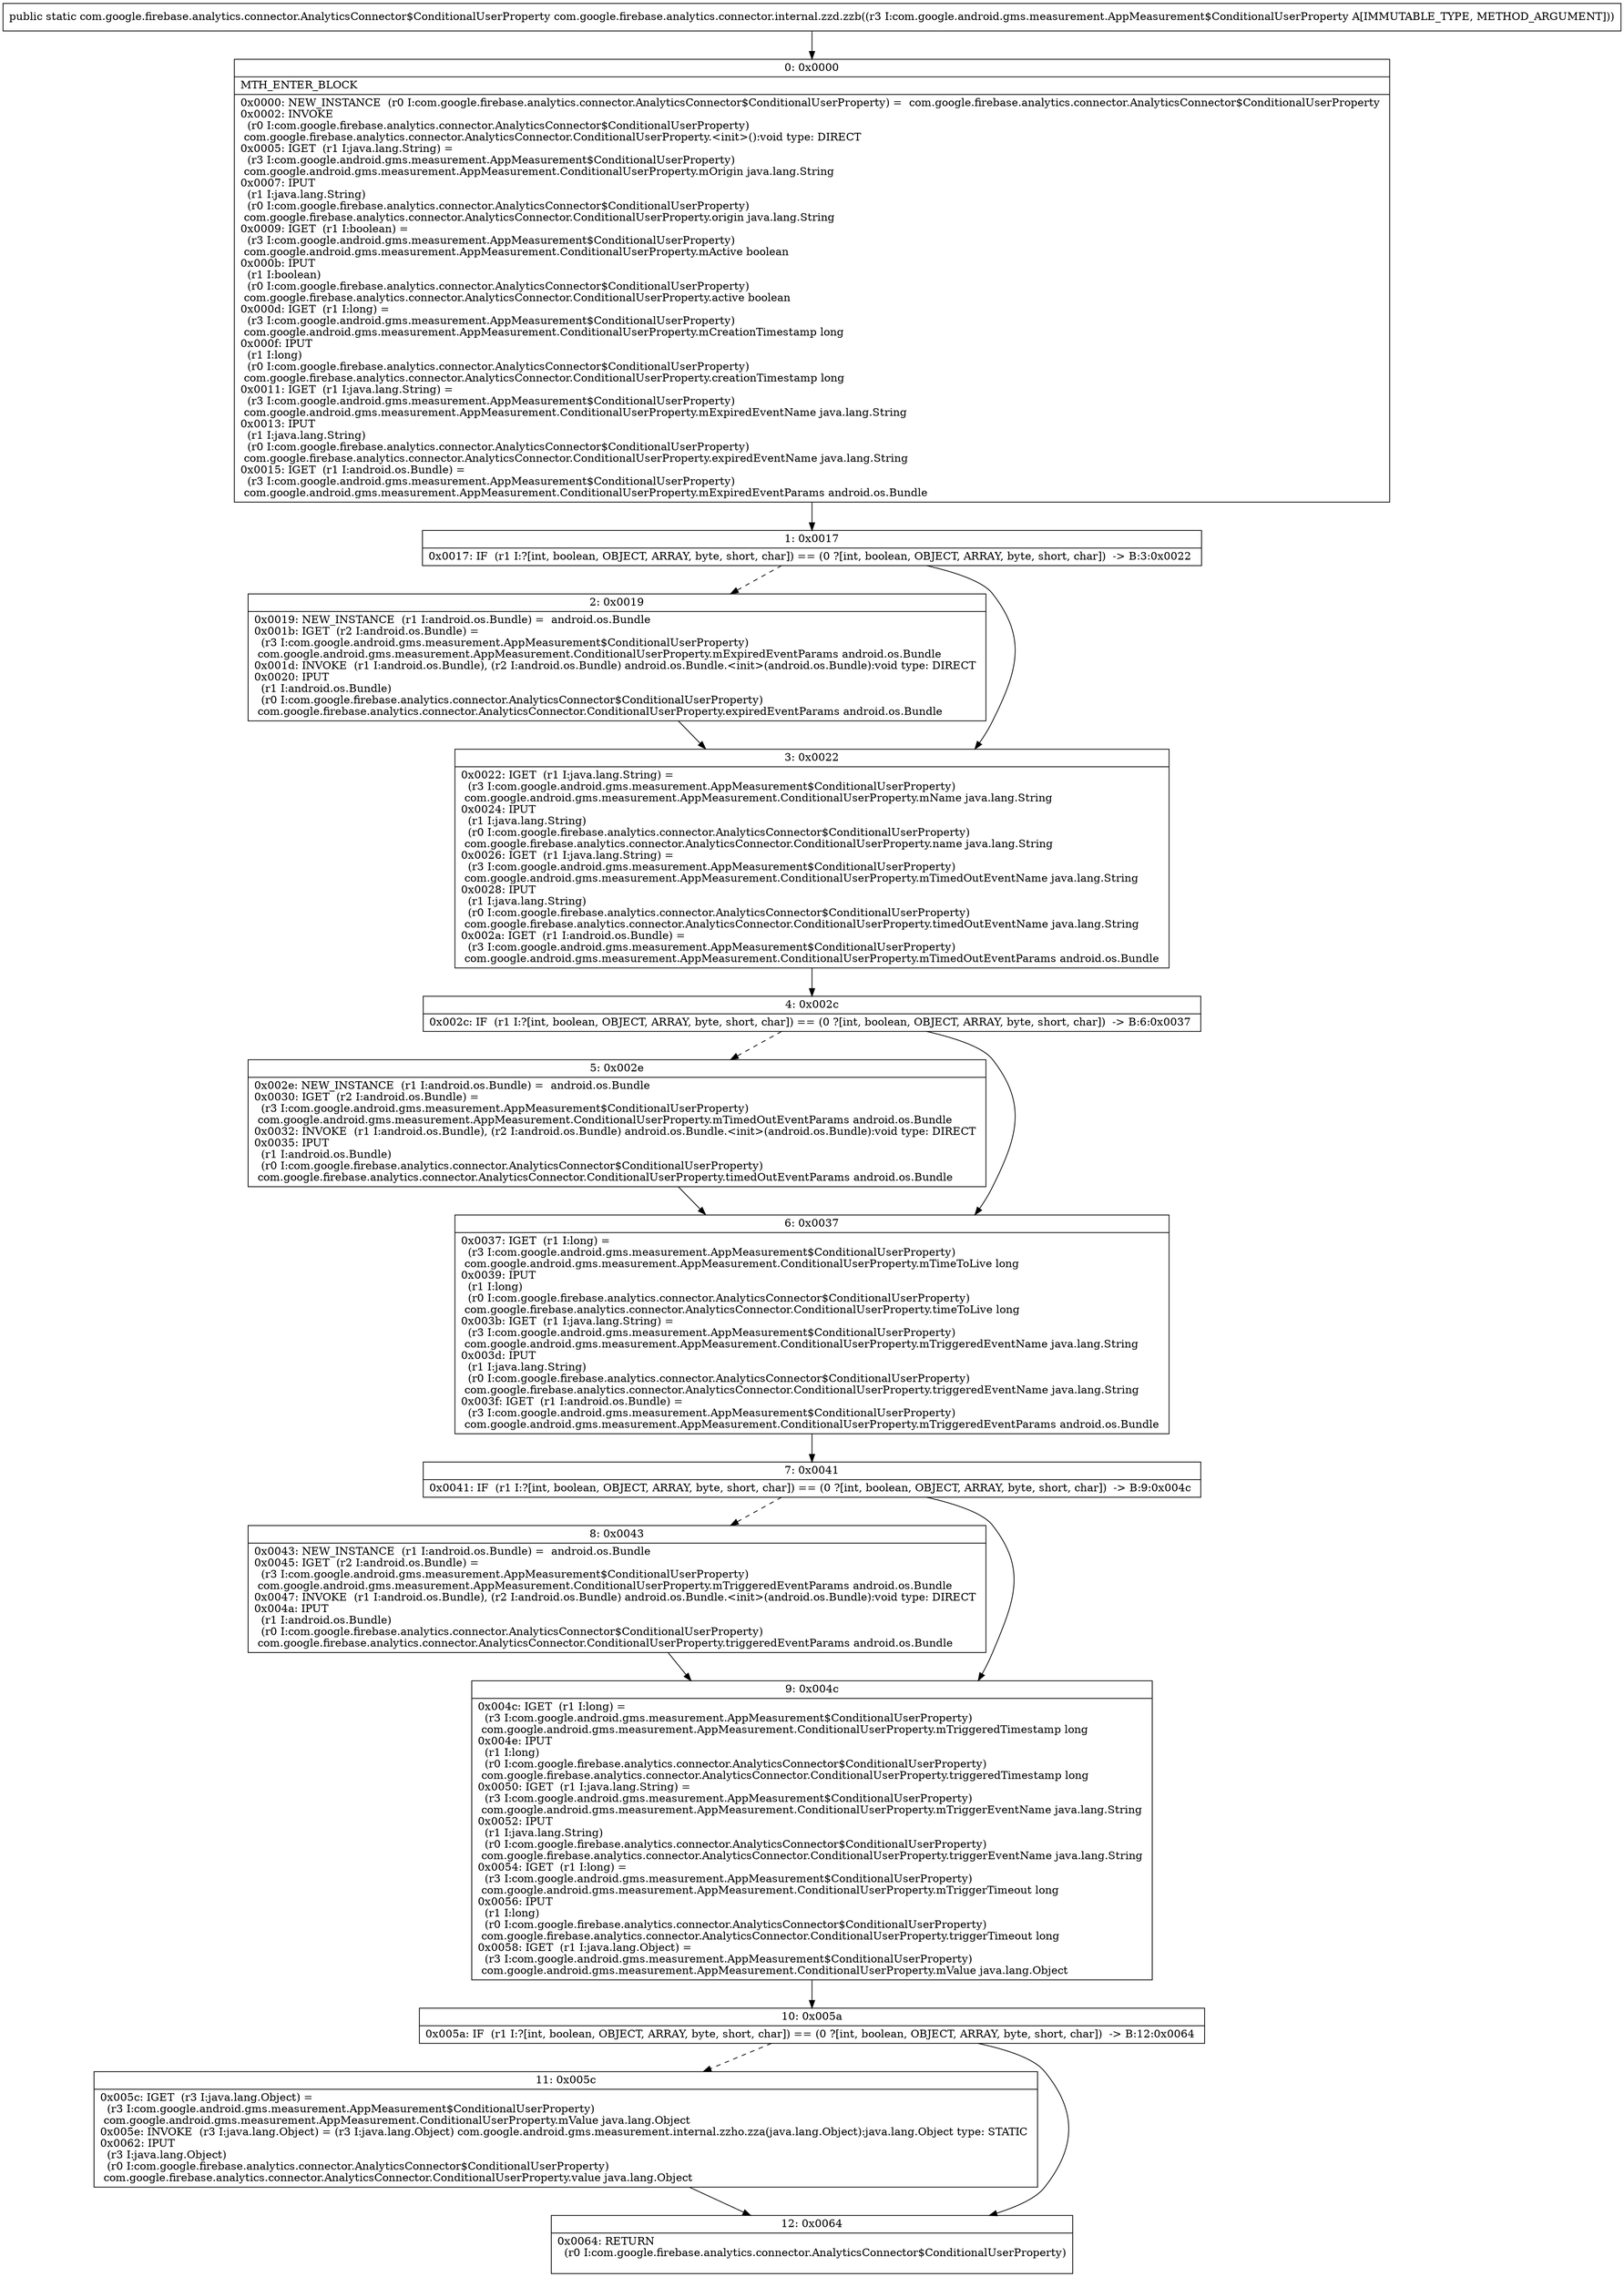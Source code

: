 digraph "CFG forcom.google.firebase.analytics.connector.internal.zzd.zzb(Lcom\/google\/android\/gms\/measurement\/AppMeasurement$ConditionalUserProperty;)Lcom\/google\/firebase\/analytics\/connector\/AnalyticsConnector$ConditionalUserProperty;" {
Node_0 [shape=record,label="{0\:\ 0x0000|MTH_ENTER_BLOCK\l|0x0000: NEW_INSTANCE  (r0 I:com.google.firebase.analytics.connector.AnalyticsConnector$ConditionalUserProperty) =  com.google.firebase.analytics.connector.AnalyticsConnector$ConditionalUserProperty \l0x0002: INVOKE  \l  (r0 I:com.google.firebase.analytics.connector.AnalyticsConnector$ConditionalUserProperty)\l com.google.firebase.analytics.connector.AnalyticsConnector.ConditionalUserProperty.\<init\>():void type: DIRECT \l0x0005: IGET  (r1 I:java.lang.String) = \l  (r3 I:com.google.android.gms.measurement.AppMeasurement$ConditionalUserProperty)\l com.google.android.gms.measurement.AppMeasurement.ConditionalUserProperty.mOrigin java.lang.String \l0x0007: IPUT  \l  (r1 I:java.lang.String)\l  (r0 I:com.google.firebase.analytics.connector.AnalyticsConnector$ConditionalUserProperty)\l com.google.firebase.analytics.connector.AnalyticsConnector.ConditionalUserProperty.origin java.lang.String \l0x0009: IGET  (r1 I:boolean) = \l  (r3 I:com.google.android.gms.measurement.AppMeasurement$ConditionalUserProperty)\l com.google.android.gms.measurement.AppMeasurement.ConditionalUserProperty.mActive boolean \l0x000b: IPUT  \l  (r1 I:boolean)\l  (r0 I:com.google.firebase.analytics.connector.AnalyticsConnector$ConditionalUserProperty)\l com.google.firebase.analytics.connector.AnalyticsConnector.ConditionalUserProperty.active boolean \l0x000d: IGET  (r1 I:long) = \l  (r3 I:com.google.android.gms.measurement.AppMeasurement$ConditionalUserProperty)\l com.google.android.gms.measurement.AppMeasurement.ConditionalUserProperty.mCreationTimestamp long \l0x000f: IPUT  \l  (r1 I:long)\l  (r0 I:com.google.firebase.analytics.connector.AnalyticsConnector$ConditionalUserProperty)\l com.google.firebase.analytics.connector.AnalyticsConnector.ConditionalUserProperty.creationTimestamp long \l0x0011: IGET  (r1 I:java.lang.String) = \l  (r3 I:com.google.android.gms.measurement.AppMeasurement$ConditionalUserProperty)\l com.google.android.gms.measurement.AppMeasurement.ConditionalUserProperty.mExpiredEventName java.lang.String \l0x0013: IPUT  \l  (r1 I:java.lang.String)\l  (r0 I:com.google.firebase.analytics.connector.AnalyticsConnector$ConditionalUserProperty)\l com.google.firebase.analytics.connector.AnalyticsConnector.ConditionalUserProperty.expiredEventName java.lang.String \l0x0015: IGET  (r1 I:android.os.Bundle) = \l  (r3 I:com.google.android.gms.measurement.AppMeasurement$ConditionalUserProperty)\l com.google.android.gms.measurement.AppMeasurement.ConditionalUserProperty.mExpiredEventParams android.os.Bundle \l}"];
Node_1 [shape=record,label="{1\:\ 0x0017|0x0017: IF  (r1 I:?[int, boolean, OBJECT, ARRAY, byte, short, char]) == (0 ?[int, boolean, OBJECT, ARRAY, byte, short, char])  \-\> B:3:0x0022 \l}"];
Node_2 [shape=record,label="{2\:\ 0x0019|0x0019: NEW_INSTANCE  (r1 I:android.os.Bundle) =  android.os.Bundle \l0x001b: IGET  (r2 I:android.os.Bundle) = \l  (r3 I:com.google.android.gms.measurement.AppMeasurement$ConditionalUserProperty)\l com.google.android.gms.measurement.AppMeasurement.ConditionalUserProperty.mExpiredEventParams android.os.Bundle \l0x001d: INVOKE  (r1 I:android.os.Bundle), (r2 I:android.os.Bundle) android.os.Bundle.\<init\>(android.os.Bundle):void type: DIRECT \l0x0020: IPUT  \l  (r1 I:android.os.Bundle)\l  (r0 I:com.google.firebase.analytics.connector.AnalyticsConnector$ConditionalUserProperty)\l com.google.firebase.analytics.connector.AnalyticsConnector.ConditionalUserProperty.expiredEventParams android.os.Bundle \l}"];
Node_3 [shape=record,label="{3\:\ 0x0022|0x0022: IGET  (r1 I:java.lang.String) = \l  (r3 I:com.google.android.gms.measurement.AppMeasurement$ConditionalUserProperty)\l com.google.android.gms.measurement.AppMeasurement.ConditionalUserProperty.mName java.lang.String \l0x0024: IPUT  \l  (r1 I:java.lang.String)\l  (r0 I:com.google.firebase.analytics.connector.AnalyticsConnector$ConditionalUserProperty)\l com.google.firebase.analytics.connector.AnalyticsConnector.ConditionalUserProperty.name java.lang.String \l0x0026: IGET  (r1 I:java.lang.String) = \l  (r3 I:com.google.android.gms.measurement.AppMeasurement$ConditionalUserProperty)\l com.google.android.gms.measurement.AppMeasurement.ConditionalUserProperty.mTimedOutEventName java.lang.String \l0x0028: IPUT  \l  (r1 I:java.lang.String)\l  (r0 I:com.google.firebase.analytics.connector.AnalyticsConnector$ConditionalUserProperty)\l com.google.firebase.analytics.connector.AnalyticsConnector.ConditionalUserProperty.timedOutEventName java.lang.String \l0x002a: IGET  (r1 I:android.os.Bundle) = \l  (r3 I:com.google.android.gms.measurement.AppMeasurement$ConditionalUserProperty)\l com.google.android.gms.measurement.AppMeasurement.ConditionalUserProperty.mTimedOutEventParams android.os.Bundle \l}"];
Node_4 [shape=record,label="{4\:\ 0x002c|0x002c: IF  (r1 I:?[int, boolean, OBJECT, ARRAY, byte, short, char]) == (0 ?[int, boolean, OBJECT, ARRAY, byte, short, char])  \-\> B:6:0x0037 \l}"];
Node_5 [shape=record,label="{5\:\ 0x002e|0x002e: NEW_INSTANCE  (r1 I:android.os.Bundle) =  android.os.Bundle \l0x0030: IGET  (r2 I:android.os.Bundle) = \l  (r3 I:com.google.android.gms.measurement.AppMeasurement$ConditionalUserProperty)\l com.google.android.gms.measurement.AppMeasurement.ConditionalUserProperty.mTimedOutEventParams android.os.Bundle \l0x0032: INVOKE  (r1 I:android.os.Bundle), (r2 I:android.os.Bundle) android.os.Bundle.\<init\>(android.os.Bundle):void type: DIRECT \l0x0035: IPUT  \l  (r1 I:android.os.Bundle)\l  (r0 I:com.google.firebase.analytics.connector.AnalyticsConnector$ConditionalUserProperty)\l com.google.firebase.analytics.connector.AnalyticsConnector.ConditionalUserProperty.timedOutEventParams android.os.Bundle \l}"];
Node_6 [shape=record,label="{6\:\ 0x0037|0x0037: IGET  (r1 I:long) = \l  (r3 I:com.google.android.gms.measurement.AppMeasurement$ConditionalUserProperty)\l com.google.android.gms.measurement.AppMeasurement.ConditionalUserProperty.mTimeToLive long \l0x0039: IPUT  \l  (r1 I:long)\l  (r0 I:com.google.firebase.analytics.connector.AnalyticsConnector$ConditionalUserProperty)\l com.google.firebase.analytics.connector.AnalyticsConnector.ConditionalUserProperty.timeToLive long \l0x003b: IGET  (r1 I:java.lang.String) = \l  (r3 I:com.google.android.gms.measurement.AppMeasurement$ConditionalUserProperty)\l com.google.android.gms.measurement.AppMeasurement.ConditionalUserProperty.mTriggeredEventName java.lang.String \l0x003d: IPUT  \l  (r1 I:java.lang.String)\l  (r0 I:com.google.firebase.analytics.connector.AnalyticsConnector$ConditionalUserProperty)\l com.google.firebase.analytics.connector.AnalyticsConnector.ConditionalUserProperty.triggeredEventName java.lang.String \l0x003f: IGET  (r1 I:android.os.Bundle) = \l  (r3 I:com.google.android.gms.measurement.AppMeasurement$ConditionalUserProperty)\l com.google.android.gms.measurement.AppMeasurement.ConditionalUserProperty.mTriggeredEventParams android.os.Bundle \l}"];
Node_7 [shape=record,label="{7\:\ 0x0041|0x0041: IF  (r1 I:?[int, boolean, OBJECT, ARRAY, byte, short, char]) == (0 ?[int, boolean, OBJECT, ARRAY, byte, short, char])  \-\> B:9:0x004c \l}"];
Node_8 [shape=record,label="{8\:\ 0x0043|0x0043: NEW_INSTANCE  (r1 I:android.os.Bundle) =  android.os.Bundle \l0x0045: IGET  (r2 I:android.os.Bundle) = \l  (r3 I:com.google.android.gms.measurement.AppMeasurement$ConditionalUserProperty)\l com.google.android.gms.measurement.AppMeasurement.ConditionalUserProperty.mTriggeredEventParams android.os.Bundle \l0x0047: INVOKE  (r1 I:android.os.Bundle), (r2 I:android.os.Bundle) android.os.Bundle.\<init\>(android.os.Bundle):void type: DIRECT \l0x004a: IPUT  \l  (r1 I:android.os.Bundle)\l  (r0 I:com.google.firebase.analytics.connector.AnalyticsConnector$ConditionalUserProperty)\l com.google.firebase.analytics.connector.AnalyticsConnector.ConditionalUserProperty.triggeredEventParams android.os.Bundle \l}"];
Node_9 [shape=record,label="{9\:\ 0x004c|0x004c: IGET  (r1 I:long) = \l  (r3 I:com.google.android.gms.measurement.AppMeasurement$ConditionalUserProperty)\l com.google.android.gms.measurement.AppMeasurement.ConditionalUserProperty.mTriggeredTimestamp long \l0x004e: IPUT  \l  (r1 I:long)\l  (r0 I:com.google.firebase.analytics.connector.AnalyticsConnector$ConditionalUserProperty)\l com.google.firebase.analytics.connector.AnalyticsConnector.ConditionalUserProperty.triggeredTimestamp long \l0x0050: IGET  (r1 I:java.lang.String) = \l  (r3 I:com.google.android.gms.measurement.AppMeasurement$ConditionalUserProperty)\l com.google.android.gms.measurement.AppMeasurement.ConditionalUserProperty.mTriggerEventName java.lang.String \l0x0052: IPUT  \l  (r1 I:java.lang.String)\l  (r0 I:com.google.firebase.analytics.connector.AnalyticsConnector$ConditionalUserProperty)\l com.google.firebase.analytics.connector.AnalyticsConnector.ConditionalUserProperty.triggerEventName java.lang.String \l0x0054: IGET  (r1 I:long) = \l  (r3 I:com.google.android.gms.measurement.AppMeasurement$ConditionalUserProperty)\l com.google.android.gms.measurement.AppMeasurement.ConditionalUserProperty.mTriggerTimeout long \l0x0056: IPUT  \l  (r1 I:long)\l  (r0 I:com.google.firebase.analytics.connector.AnalyticsConnector$ConditionalUserProperty)\l com.google.firebase.analytics.connector.AnalyticsConnector.ConditionalUserProperty.triggerTimeout long \l0x0058: IGET  (r1 I:java.lang.Object) = \l  (r3 I:com.google.android.gms.measurement.AppMeasurement$ConditionalUserProperty)\l com.google.android.gms.measurement.AppMeasurement.ConditionalUserProperty.mValue java.lang.Object \l}"];
Node_10 [shape=record,label="{10\:\ 0x005a|0x005a: IF  (r1 I:?[int, boolean, OBJECT, ARRAY, byte, short, char]) == (0 ?[int, boolean, OBJECT, ARRAY, byte, short, char])  \-\> B:12:0x0064 \l}"];
Node_11 [shape=record,label="{11\:\ 0x005c|0x005c: IGET  (r3 I:java.lang.Object) = \l  (r3 I:com.google.android.gms.measurement.AppMeasurement$ConditionalUserProperty)\l com.google.android.gms.measurement.AppMeasurement.ConditionalUserProperty.mValue java.lang.Object \l0x005e: INVOKE  (r3 I:java.lang.Object) = (r3 I:java.lang.Object) com.google.android.gms.measurement.internal.zzho.zza(java.lang.Object):java.lang.Object type: STATIC \l0x0062: IPUT  \l  (r3 I:java.lang.Object)\l  (r0 I:com.google.firebase.analytics.connector.AnalyticsConnector$ConditionalUserProperty)\l com.google.firebase.analytics.connector.AnalyticsConnector.ConditionalUserProperty.value java.lang.Object \l}"];
Node_12 [shape=record,label="{12\:\ 0x0064|0x0064: RETURN  \l  (r0 I:com.google.firebase.analytics.connector.AnalyticsConnector$ConditionalUserProperty)\l \l}"];
MethodNode[shape=record,label="{public static com.google.firebase.analytics.connector.AnalyticsConnector$ConditionalUserProperty com.google.firebase.analytics.connector.internal.zzd.zzb((r3 I:com.google.android.gms.measurement.AppMeasurement$ConditionalUserProperty A[IMMUTABLE_TYPE, METHOD_ARGUMENT])) }"];
MethodNode -> Node_0;
Node_0 -> Node_1;
Node_1 -> Node_2[style=dashed];
Node_1 -> Node_3;
Node_2 -> Node_3;
Node_3 -> Node_4;
Node_4 -> Node_5[style=dashed];
Node_4 -> Node_6;
Node_5 -> Node_6;
Node_6 -> Node_7;
Node_7 -> Node_8[style=dashed];
Node_7 -> Node_9;
Node_8 -> Node_9;
Node_9 -> Node_10;
Node_10 -> Node_11[style=dashed];
Node_10 -> Node_12;
Node_11 -> Node_12;
}

